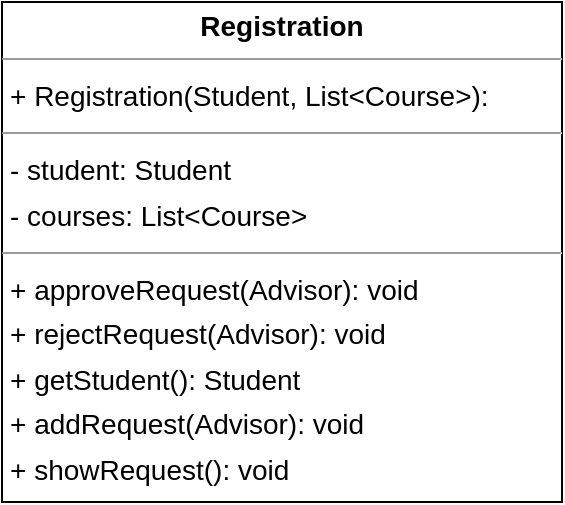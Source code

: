 <mxfile version="22.1.0" type="device">
  <diagram name="Sayfa -1" id="iiI95aHFBvuNz3SQR8IK">
    <mxGraphModel dx="1242" dy="523" grid="1" gridSize="10" guides="1" tooltips="1" connect="1" arrows="1" fold="1" page="1" pageScale="1" pageWidth="827" pageHeight="1169" math="0" shadow="0">
      <root>
        <mxCell id="0" />
        <mxCell id="1" parent="0" />
        <mxCell id="CoDRDIRuC8BXzdpr2eIr-1" value="&lt;p style=&quot;margin:0px;margin-top:4px;text-align:center;&quot;&gt;&lt;b&gt;Registration&lt;/b&gt;&lt;/p&gt;&lt;hr size=&quot;1&quot;/&gt;&lt;p style=&quot;margin:0 0 0 4px;line-height:1.6;&quot;&gt;+ Registration(Student, List&amp;lt;Course&amp;gt;): &lt;/p&gt;&lt;hr size=&quot;1&quot;/&gt;&lt;p style=&quot;margin:0 0 0 4px;line-height:1.6;&quot;&gt;- student: Student&lt;br/&gt;- courses: List&amp;lt;Course&amp;gt;&lt;/p&gt;&lt;hr size=&quot;1&quot;/&gt;&lt;p style=&quot;margin:0 0 0 4px;line-height:1.6;&quot;&gt;+ approveRequest(Advisor): void&lt;br/&gt;+ rejectRequest(Advisor): void&lt;br/&gt;+ getStudent(): Student&lt;br/&gt;+ addRequest(Advisor): void&lt;br/&gt;+ showRequest(): void&lt;/p&gt;" style="verticalAlign=top;align=left;overflow=fill;fontSize=14;fontFamily=Helvetica;html=1;rounded=0;shadow=0;comic=0;labelBackgroundColor=none;strokeWidth=1;" vertex="1" parent="1">
          <mxGeometry x="134" y="150" width="280" height="250" as="geometry" />
        </mxCell>
      </root>
    </mxGraphModel>
  </diagram>
</mxfile>
